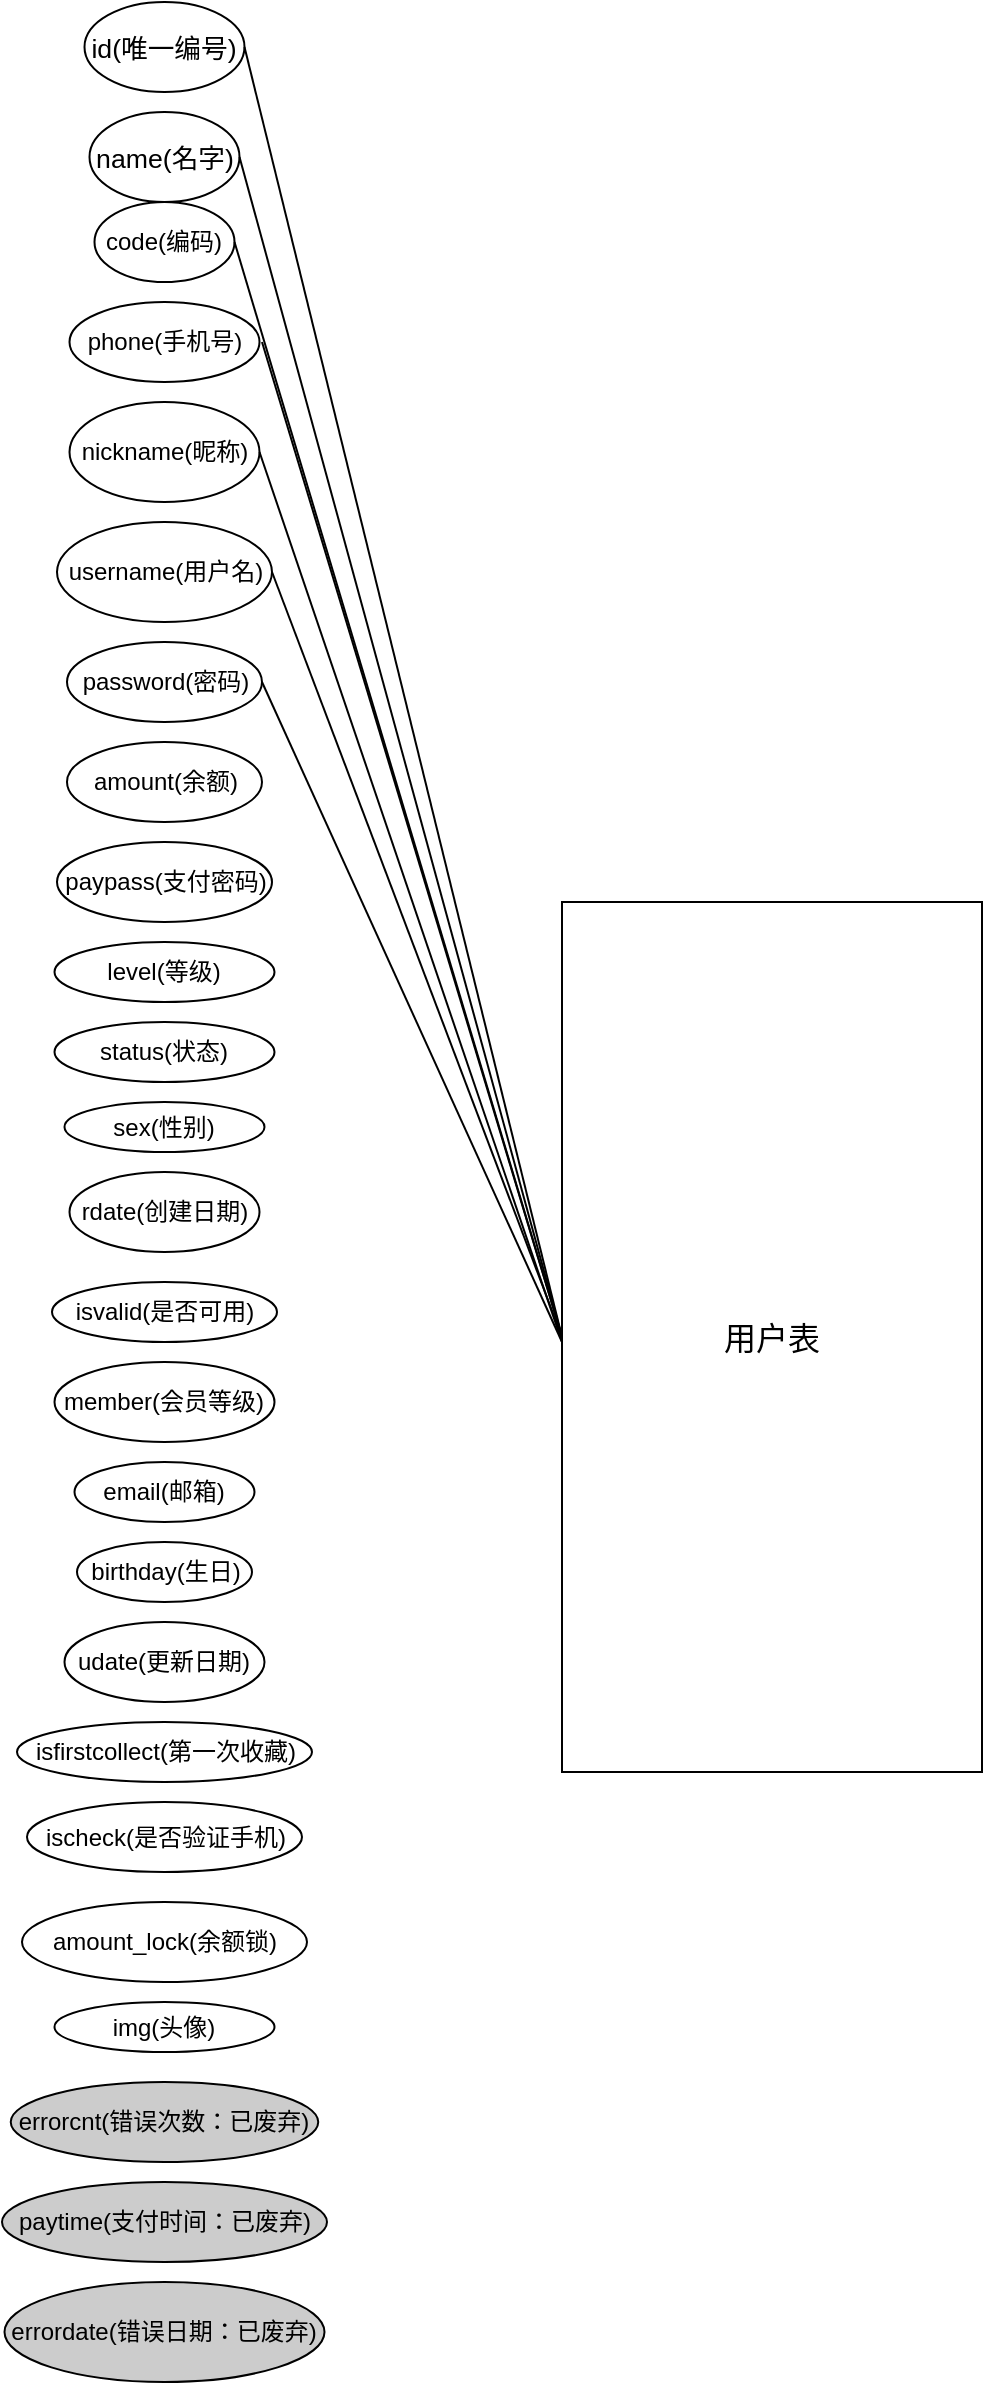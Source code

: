 <mxfile version="20.3.3" type="github">
  <diagram id="sI_Y1GV-eMA6kngm9zq1" name="第 1 页">
    <mxGraphModel dx="1422" dy="754" grid="1" gridSize="10" guides="1" tooltips="1" connect="1" arrows="1" fold="1" page="1" pageScale="1" pageWidth="827" pageHeight="1169" math="0" shadow="0">
      <root>
        <mxCell id="0" />
        <mxCell id="1" parent="0" />
        <mxCell id="08-EaYgomZS7xP_NUIG5-1" value="&lt;p class=&quot;MsoNormal&quot;&gt;&lt;span style=&quot;font-family: &amp;quot;Times New Roman&amp;quot;; font-size: 12pt;&quot;&gt;&lt;font face=&quot;宋体&quot;&gt;用户表&lt;/font&gt;&lt;/span&gt;&lt;/p&gt;" style="rounded=0;whiteSpace=wrap;html=1;" parent="1" vertex="1">
          <mxGeometry x="290" y="460" width="210" height="435" as="geometry" />
        </mxCell>
        <mxCell id="i7XZehSRylWw-CVcuyx0-1" value="&lt;p class=&quot;MsoNormal&quot;&gt;&lt;span style=&quot;mso-spacerun:&#39;yes&#39;;font-family:Arial;mso-fareast-font-family:宋体;&lt;br/&gt;mso-ansi-font-style:normal;font-size:10.0pt;mso-font-kerning:0.0pt;&quot;&gt;name(&lt;/span&gt;&lt;span style=&quot;font-family: 宋体; font-size: 10pt; background-color: initial;&quot;&gt;名字&lt;/span&gt;&lt;span style=&quot;font-family: Arial; font-size: 10pt; background-color: initial;&quot;&gt;)&lt;/span&gt;&lt;/p&gt;" style="ellipse;whiteSpace=wrap;html=1;" vertex="1" parent="1">
          <mxGeometry x="53.75" y="65" width="75" height="45" as="geometry" />
        </mxCell>
        <mxCell id="i7XZehSRylWw-CVcuyx0-2" value="&lt;p class=&quot;MsoNormal&quot;&gt;&lt;span style=&quot;mso-spacerun:&#39;yes&#39;;font-family:Arial;mso-fareast-font-family:宋体;&lt;br/&gt;mso-ansi-font-style:normal;font-size:10.0pt;mso-font-kerning:0.0pt;&quot;&gt;id(&lt;/span&gt;&lt;span style=&quot;font-family: 宋体; font-size: 10pt; background-color: initial;&quot;&gt;唯一编号&lt;/span&gt;&lt;span style=&quot;font-family: Arial; font-size: 10pt; background-color: initial;&quot;&gt;)&lt;/span&gt;&lt;/p&gt;" style="ellipse;whiteSpace=wrap;html=1;" vertex="1" parent="1">
          <mxGeometry x="51.25" y="10" width="80" height="45" as="geometry" />
        </mxCell>
        <mxCell id="i7XZehSRylWw-CVcuyx0-3" value="&lt;table style=&quot;border-collapse:collapse;width:54.02pt;&quot; height=&quot;19&quot; width=&quot;72&quot; cellspacing=&quot;0&quot; cellpadding=&quot;0&quot; border=&quot;0&quot;&gt; &lt;colgroup&gt;&lt;col style=&quot;width:54.00pt;&quot; width=&quot;72&quot;&gt;&lt;/colgroup&gt; &lt;tbody&gt;&lt;tr style=&quot;height:14.25pt;&quot; height=&quot;19&quot;&gt;  &lt;td style=&quot;height:14.25pt;width:54.00pt;&quot; width=&quot;72&quot; height=&quot;19&quot;&gt;code(编码)&lt;/td&gt; &lt;/tr&gt;&lt;/tbody&gt;&lt;/table&gt;" style="ellipse;whiteSpace=wrap;html=1;" vertex="1" parent="1">
          <mxGeometry x="56.25" y="110" width="70" height="40" as="geometry" />
        </mxCell>
        <mxCell id="i7XZehSRylWw-CVcuyx0-5" value="&lt;span style=&quot;text-align: left;&quot;&gt;nickname(昵称)&lt;/span&gt;" style="ellipse;whiteSpace=wrap;html=1;" vertex="1" parent="1">
          <mxGeometry x="43.75" y="210" width="95" height="50" as="geometry" />
        </mxCell>
        <mxCell id="i7XZehSRylWw-CVcuyx0-6" value="&lt;div style=&quot;text-align: left;&quot;&gt;&lt;span style=&quot;background-color: initial;&quot;&gt;udate(更新日期)&lt;/span&gt;&lt;/div&gt;" style="ellipse;whiteSpace=wrap;html=1;" vertex="1" parent="1">
          <mxGeometry x="41.25" y="820" width="100" height="40" as="geometry" />
        </mxCell>
        <mxCell id="i7XZehSRylWw-CVcuyx0-7" value="&lt;div style=&quot;text-align: left;&quot;&gt;&lt;span style=&quot;background-color: initial;&quot;&gt;rdate(创建日期)&lt;/span&gt;&lt;/div&gt;" style="ellipse;whiteSpace=wrap;html=1;" vertex="1" parent="1">
          <mxGeometry x="43.75" y="595" width="95" height="40" as="geometry" />
        </mxCell>
        <mxCell id="i7XZehSRylWw-CVcuyx0-8" value="&lt;div style=&quot;text-align: left;&quot;&gt;&lt;span style=&quot;background-color: initial;&quot;&gt;email(邮箱)&lt;/span&gt;&lt;/div&gt;" style="ellipse;whiteSpace=wrap;html=1;" vertex="1" parent="1">
          <mxGeometry x="46.25" y="740" width="90" height="30" as="geometry" />
        </mxCell>
        <mxCell id="i7XZehSRylWw-CVcuyx0-9" value="&lt;div style=&quot;text-align: left;&quot;&gt;&lt;span style=&quot;background-color: initial;&quot;&gt;phone(手机号)&lt;/span&gt;&lt;/div&gt;" style="ellipse;whiteSpace=wrap;html=1;" vertex="1" parent="1">
          <mxGeometry x="43.75" y="160" width="95" height="40" as="geometry" />
        </mxCell>
        <mxCell id="i7XZehSRylWw-CVcuyx0-10" value="&lt;div style=&quot;text-align: left;&quot;&gt;&lt;span style=&quot;background-color: initial;&quot;&gt;member(会员等级)&lt;/span&gt;&lt;/div&gt;" style="ellipse;whiteSpace=wrap;html=1;" vertex="1" parent="1">
          <mxGeometry x="36.25" y="690" width="110" height="40" as="geometry" />
        </mxCell>
        <mxCell id="i7XZehSRylWw-CVcuyx0-11" value="&lt;div style=&quot;text-align: left;&quot;&gt;&lt;span style=&quot;background-color: initial;&quot;&gt;username(用户名)&lt;/span&gt;&lt;/div&gt;" style="ellipse;whiteSpace=wrap;html=1;" vertex="1" parent="1">
          <mxGeometry x="37.5" y="270" width="107.5" height="50" as="geometry" />
        </mxCell>
        <mxCell id="i7XZehSRylWw-CVcuyx0-12" value="&lt;div style=&quot;text-align: left;&quot;&gt;errorcnt(错误次数：已废弃)&lt;br&gt;&lt;/div&gt;" style="ellipse;whiteSpace=wrap;html=1;fillColor=#CCCCCC;" vertex="1" parent="1">
          <mxGeometry x="14.37" y="1050" width="153.75" height="40" as="geometry" />
        </mxCell>
        <mxCell id="i7XZehSRylWw-CVcuyx0-13" value="&lt;div style=&quot;text-align: left;&quot;&gt;paytime(支付时间：已废弃)&lt;br&gt;&lt;/div&gt;" style="ellipse;whiteSpace=wrap;html=1;fillColor=#CCCCCC;" vertex="1" parent="1">
          <mxGeometry x="10" y="1100" width="162.5" height="40" as="geometry" />
        </mxCell>
        <mxCell id="i7XZehSRylWw-CVcuyx0-14" value="&lt;div style=&quot;text-align: left;&quot;&gt;paypass(支付密码)&lt;br&gt;&lt;/div&gt;" style="ellipse;whiteSpace=wrap;html=1;" vertex="1" parent="1">
          <mxGeometry x="37.5" y="430" width="107.5" height="40" as="geometry" />
        </mxCell>
        <mxCell id="i7XZehSRylWw-CVcuyx0-15" value="&lt;div style=&quot;text-align: left;&quot;&gt;isfirstcollect(第一次收藏)&lt;br&gt;&lt;/div&gt;" style="ellipse;whiteSpace=wrap;html=1;" vertex="1" parent="1">
          <mxGeometry x="17.5" y="870" width="147.5" height="30" as="geometry" />
        </mxCell>
        <mxCell id="i7XZehSRylWw-CVcuyx0-16" value="&lt;div style=&quot;text-align: left;&quot;&gt;sex(性别)&lt;br&gt;&lt;/div&gt;" style="ellipse;whiteSpace=wrap;html=1;" vertex="1" parent="1">
          <mxGeometry x="41.25" y="560" width="100" height="25" as="geometry" />
        </mxCell>
        <mxCell id="i7XZehSRylWw-CVcuyx0-17" value="&lt;div style=&quot;text-align: left;&quot;&gt;birthday(生日)&lt;br&gt;&lt;/div&gt;" style="ellipse;whiteSpace=wrap;html=1;" vertex="1" parent="1">
          <mxGeometry x="47.5" y="780" width="87.5" height="30" as="geometry" />
        </mxCell>
        <mxCell id="i7XZehSRylWw-CVcuyx0-18" value="&lt;div style=&quot;text-align: left;&quot;&gt;password(密码)&lt;br&gt;&lt;/div&gt;" style="ellipse;whiteSpace=wrap;html=1;" vertex="1" parent="1">
          <mxGeometry x="42.5" y="330" width="97.5" height="40" as="geometry" />
        </mxCell>
        <mxCell id="i7XZehSRylWw-CVcuyx0-19" value="&lt;div style=&quot;text-align: left;&quot;&gt;status(状态)&lt;br&gt;&lt;/div&gt;" style="ellipse;whiteSpace=wrap;html=1;" vertex="1" parent="1">
          <mxGeometry x="36.25" y="520" width="110" height="30" as="geometry" />
        </mxCell>
        <mxCell id="i7XZehSRylWw-CVcuyx0-20" value="&lt;div style=&quot;text-align: left;&quot;&gt;ischeck(是否验证手机)&lt;br&gt;&lt;/div&gt;" style="ellipse;whiteSpace=wrap;html=1;" vertex="1" parent="1">
          <mxGeometry x="22.5" y="910" width="137.5" height="35" as="geometry" />
        </mxCell>
        <mxCell id="i7XZehSRylWw-CVcuyx0-21" value="&lt;div style=&quot;text-align: left;&quot;&gt;level(等级)&lt;br&gt;&lt;/div&gt;" style="ellipse;whiteSpace=wrap;html=1;" vertex="1" parent="1">
          <mxGeometry x="36.25" y="480" width="110" height="30" as="geometry" />
        </mxCell>
        <mxCell id="i7XZehSRylWw-CVcuyx0-22" value="&lt;div style=&quot;text-align: left;&quot;&gt;img(头像)&lt;br&gt;&lt;/div&gt;" style="ellipse;whiteSpace=wrap;html=1;" vertex="1" parent="1">
          <mxGeometry x="36.25" y="1010" width="110" height="25" as="geometry" />
        </mxCell>
        <mxCell id="i7XZehSRylWw-CVcuyx0-23" value="&lt;div style=&quot;text-align: left;&quot;&gt;isvalid(是否可用)&lt;br&gt;&lt;/div&gt;" style="ellipse;whiteSpace=wrap;html=1;" vertex="1" parent="1">
          <mxGeometry x="35" y="650" width="112.5" height="30" as="geometry" />
        </mxCell>
        <mxCell id="i7XZehSRylWw-CVcuyx0-24" value="&lt;div style=&quot;text-align: left;&quot;&gt;amount_lock(余额锁)&lt;br&gt;&lt;/div&gt;" style="ellipse;whiteSpace=wrap;html=1;" vertex="1" parent="1">
          <mxGeometry x="20" y="960" width="142.5" height="40" as="geometry" />
        </mxCell>
        <mxCell id="i7XZehSRylWw-CVcuyx0-25" value="&lt;div style=&quot;text-align: left;&quot;&gt;amount(余额)&lt;br&gt;&lt;/div&gt;" style="ellipse;whiteSpace=wrap;html=1;" vertex="1" parent="1">
          <mxGeometry x="42.5" y="380" width="97.5" height="40" as="geometry" />
        </mxCell>
        <mxCell id="i7XZehSRylWw-CVcuyx0-26" value="&lt;div style=&quot;text-align: left;&quot;&gt;errordate(错误日期：已废弃)&lt;br&gt;&lt;/div&gt;" style="ellipse;whiteSpace=wrap;html=1;fillColor=#CCCCCC;" vertex="1" parent="1">
          <mxGeometry x="11.25" y="1150" width="160" height="50" as="geometry" />
        </mxCell>
        <mxCell id="i7XZehSRylWw-CVcuyx0-30" value="" style="endArrow=none;html=1;rounded=0;exitX=1;exitY=0.5;exitDx=0;exitDy=0;entryX=0;entryY=0.5;entryDx=0;entryDy=0;" edge="1" parent="1" source="i7XZehSRylWw-CVcuyx0-2" target="08-EaYgomZS7xP_NUIG5-1">
          <mxGeometry width="50" height="50" relative="1" as="geometry">
            <mxPoint x="390" y="400" as="sourcePoint" />
            <mxPoint x="440" y="350" as="targetPoint" />
          </mxGeometry>
        </mxCell>
        <mxCell id="i7XZehSRylWw-CVcuyx0-31" value="" style="endArrow=none;html=1;rounded=0;exitX=1;exitY=0.5;exitDx=0;exitDy=0;entryX=0;entryY=0.5;entryDx=0;entryDy=0;" edge="1" parent="1" source="i7XZehSRylWw-CVcuyx0-1" target="08-EaYgomZS7xP_NUIG5-1">
          <mxGeometry width="50" height="50" relative="1" as="geometry">
            <mxPoint x="220" y="35" as="sourcePoint" />
            <mxPoint x="378.75" y="680" as="targetPoint" />
          </mxGeometry>
        </mxCell>
        <mxCell id="i7XZehSRylWw-CVcuyx0-32" value="" style="endArrow=none;html=1;rounded=0;exitX=1;exitY=0.5;exitDx=0;exitDy=0;entryX=0;entryY=0.5;entryDx=0;entryDy=0;" edge="1" parent="1" source="i7XZehSRylWw-CVcuyx0-11" target="08-EaYgomZS7xP_NUIG5-1">
          <mxGeometry width="50" height="50" relative="1" as="geometry">
            <mxPoint x="141.25" y="42.5" as="sourcePoint" />
            <mxPoint x="300" y="687.5" as="targetPoint" />
          </mxGeometry>
        </mxCell>
        <mxCell id="i7XZehSRylWw-CVcuyx0-33" value="" style="endArrow=none;html=1;rounded=0;exitX=1;exitY=0.5;exitDx=0;exitDy=0;" edge="1" parent="1" source="i7XZehSRylWw-CVcuyx0-18">
          <mxGeometry width="50" height="50" relative="1" as="geometry">
            <mxPoint x="151.25" y="52.5" as="sourcePoint" />
            <mxPoint x="290" y="680" as="targetPoint" />
          </mxGeometry>
        </mxCell>
        <mxCell id="i7XZehSRylWw-CVcuyx0-34" value="" style="endArrow=none;html=1;rounded=0;exitX=1;exitY=0.5;exitDx=0;exitDy=0;" edge="1" parent="1" source="i7XZehSRylWw-CVcuyx0-5">
          <mxGeometry width="50" height="50" relative="1" as="geometry">
            <mxPoint x="161.25" y="62.5" as="sourcePoint" />
            <mxPoint x="290" y="680" as="targetPoint" />
          </mxGeometry>
        </mxCell>
        <mxCell id="i7XZehSRylWw-CVcuyx0-35" value="" style="endArrow=none;html=1;rounded=0;entryX=0;entryY=0.5;entryDx=0;entryDy=0;" edge="1" parent="1" target="08-EaYgomZS7xP_NUIG5-1">
          <mxGeometry width="50" height="50" relative="1" as="geometry">
            <mxPoint x="140" y="180" as="sourcePoint" />
            <mxPoint x="330" y="717.5" as="targetPoint" />
          </mxGeometry>
        </mxCell>
        <mxCell id="i7XZehSRylWw-CVcuyx0-36" value="" style="endArrow=none;html=1;rounded=0;exitX=1;exitY=0.5;exitDx=0;exitDy=0;entryX=0;entryY=0.5;entryDx=0;entryDy=0;" edge="1" parent="1" source="i7XZehSRylWw-CVcuyx0-3" target="08-EaYgomZS7xP_NUIG5-1">
          <mxGeometry width="50" height="50" relative="1" as="geometry">
            <mxPoint x="181.25" y="82.5" as="sourcePoint" />
            <mxPoint x="340" y="727.5" as="targetPoint" />
          </mxGeometry>
        </mxCell>
      </root>
    </mxGraphModel>
  </diagram>
</mxfile>
